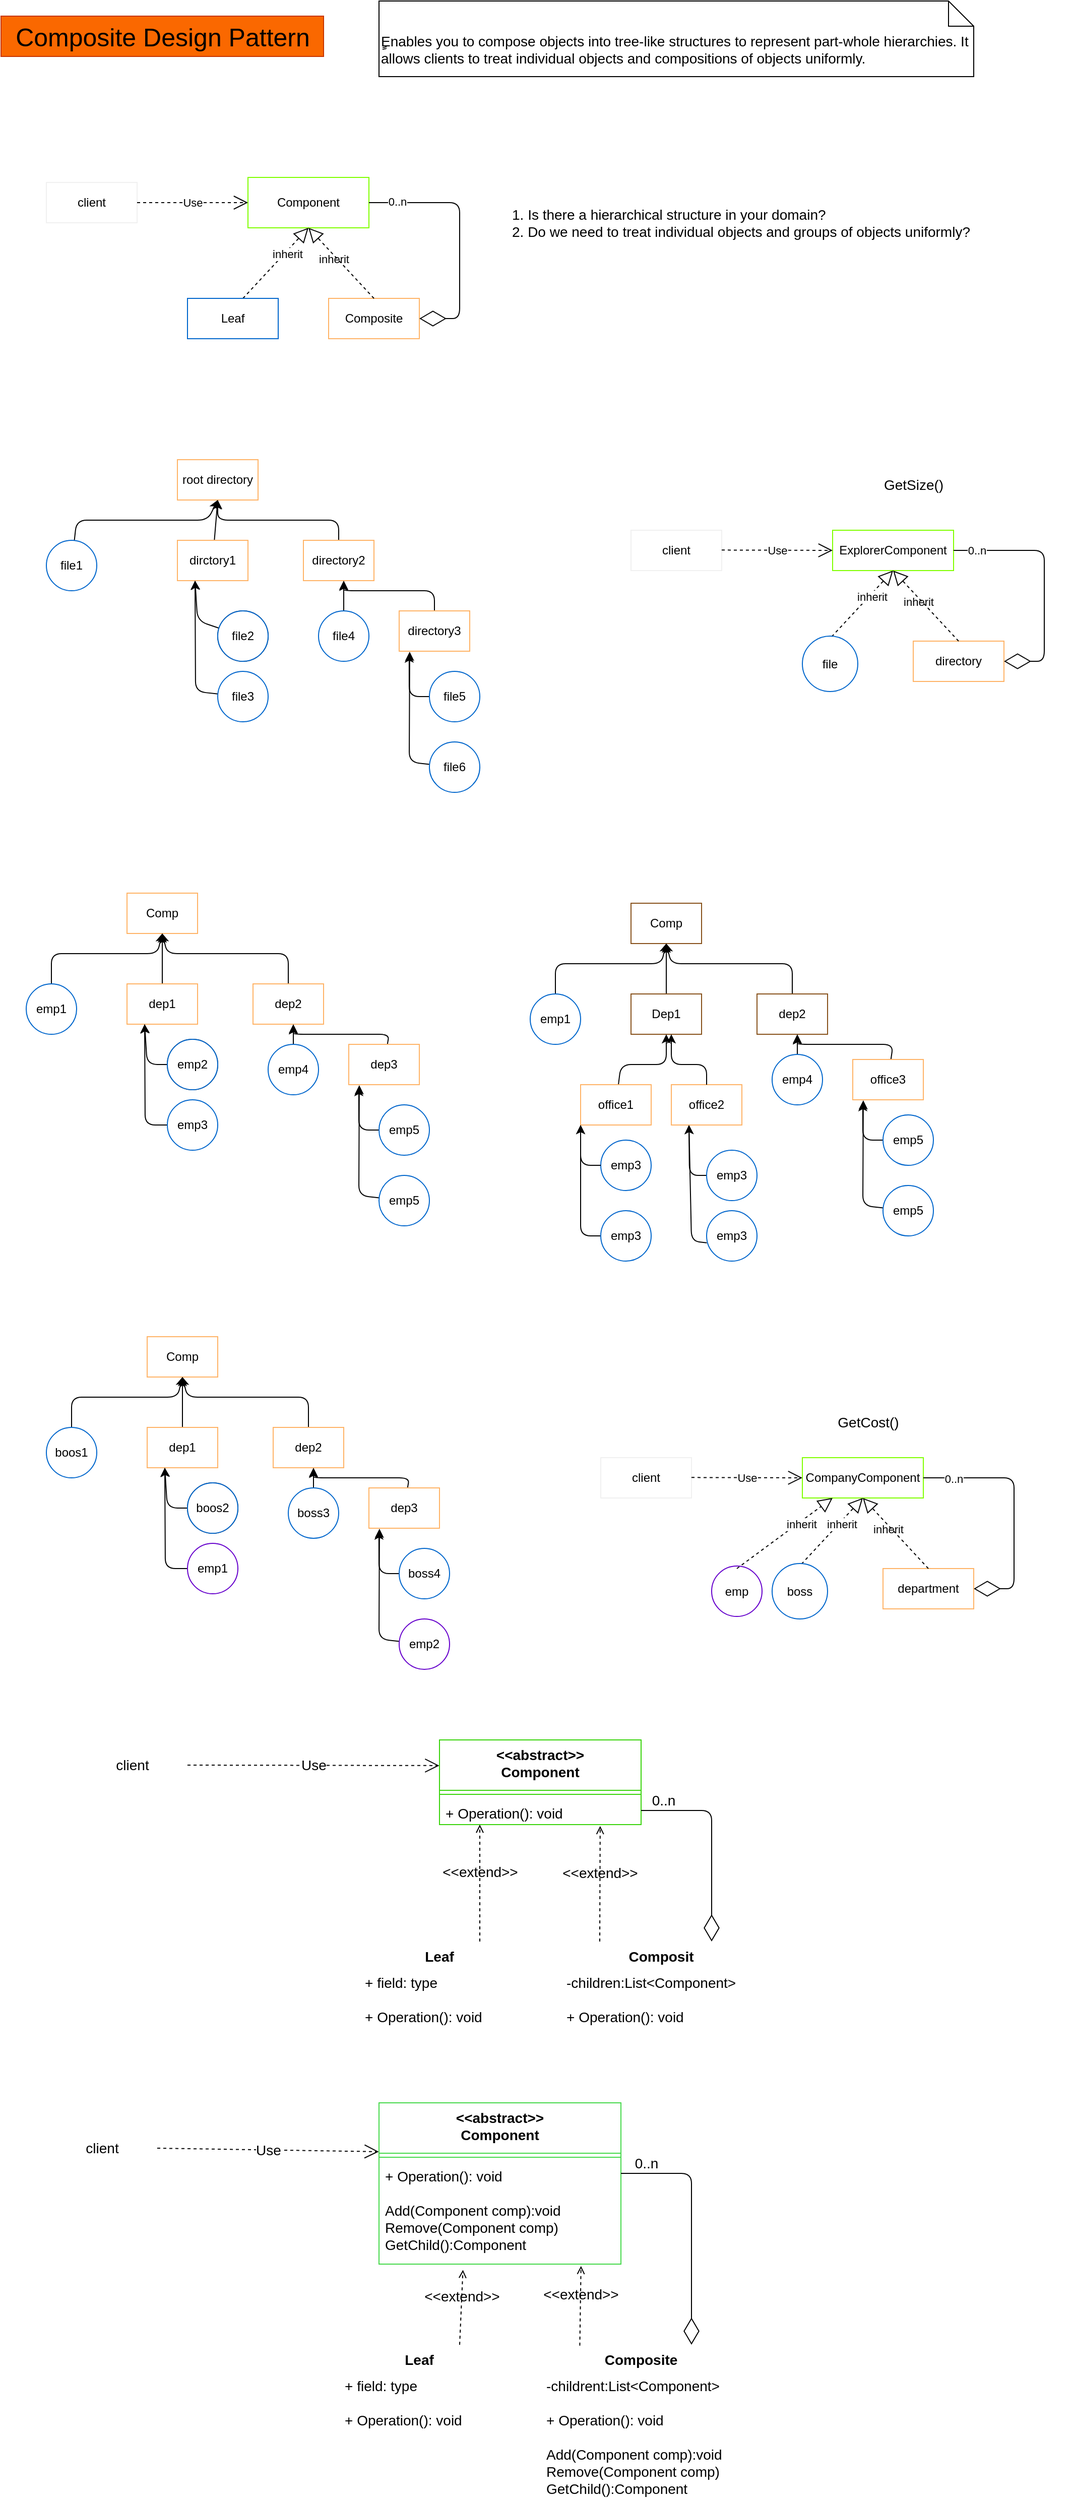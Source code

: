 <mxfile>
    <diagram id="bpbkTxAe3MsM5qXTKhsR" name="Page-1">
        <mxGraphModel dx="2257" dy="431" grid="1" gridSize="10" guides="1" tooltips="1" connect="1" arrows="1" fold="1" page="1" pageScale="1" pageWidth="1100" pageHeight="850" math="0" shadow="0">
            <root>
                <mxCell id="0"/>
                <mxCell id="1" parent="0"/>
                <mxCell id="154" value="Composite Design Pattern" style="text;html=1;align=center;verticalAlign=middle;resizable=1;points=[];autosize=1;strokeColor=#C73500;fillColor=#fa6800;fontColor=#000000;fontSize=25;movable=1;rotatable=1;deletable=1;editable=1;connectable=1;" parent="1" vertex="1">
                    <mxGeometry x="-1075" y="40" width="320" height="40" as="geometry"/>
                </mxCell>
                <mxCell id="201" value="&lt;span style=&quot;font-size: 14px;&quot;&gt;ٍٍEnables you to compose objects into tree-like structures to represent part-whole hierarchies. It allows clients to treat individual objects and compositions of objects uniformly.&lt;/span&gt;" style="shape=note2;boundedLbl=1;whiteSpace=wrap;html=1;size=25;verticalAlign=top;align=left;movable=1;resizable=1;rotatable=1;deletable=1;editable=1;connectable=1;" parent="1" vertex="1">
                    <mxGeometry x="-700" y="25" width="590" height="75" as="geometry"/>
                </mxCell>
                <mxCell id="431" value="Component" style="whiteSpace=wrap;html=1;strokeColor=#80FF00;fillColor=none;" parent="1" vertex="1">
                    <mxGeometry x="-830" y="200" width="120" height="50" as="geometry"/>
                </mxCell>
                <mxCell id="435" value="Composite" style="whiteSpace=wrap;html=1;strokeColor=#FFB366;fillColor=none;" parent="1" vertex="1">
                    <mxGeometry x="-750" y="320" width="90" height="40" as="geometry"/>
                </mxCell>
                <mxCell id="436" value="client" style="whiteSpace=wrap;html=1;strokeColor=#F0F0F0;fillColor=none;" parent="1" vertex="1">
                    <mxGeometry x="-1030" y="205" width="90" height="40" as="geometry"/>
                </mxCell>
                <mxCell id="437" value="" style="endArrow=block;dashed=1;endFill=0;endSize=12;html=1;entryX=0.5;entryY=1;entryDx=0;entryDy=0;exitX=0.5;exitY=0;exitDx=0;exitDy=0;" parent="1" target="431" edge="1">
                    <mxGeometry width="160" relative="1" as="geometry">
                        <mxPoint x="-835" y="320" as="sourcePoint"/>
                        <mxPoint x="-650" y="390" as="targetPoint"/>
                    </mxGeometry>
                </mxCell>
                <mxCell id="565" value="inherit" style="edgeLabel;html=1;align=center;verticalAlign=middle;resizable=0;points=[];" parent="437" vertex="1" connectable="0">
                    <mxGeometry x="0.319" y="-1" relative="1" as="geometry">
                        <mxPoint y="1" as="offset"/>
                    </mxGeometry>
                </mxCell>
                <mxCell id="567" value="inherit" style="edgeLabel;html=1;align=center;verticalAlign=middle;resizable=0;points=[];" parent="437" vertex="1" connectable="0">
                    <mxGeometry x="0.319" y="-1" relative="1" as="geometry">
                        <mxPoint x="46" y="6" as="offset"/>
                    </mxGeometry>
                </mxCell>
                <mxCell id="438" value="" style="endArrow=block;dashed=1;endFill=0;endSize=12;html=1;entryX=0.5;entryY=1;entryDx=0;entryDy=0;exitX=0.5;exitY=0;exitDx=0;exitDy=0;" parent="1" source="435" target="431" edge="1">
                    <mxGeometry width="160" relative="1" as="geometry">
                        <mxPoint x="-900" y="400" as="sourcePoint"/>
                        <mxPoint x="-740" y="400" as="targetPoint"/>
                    </mxGeometry>
                </mxCell>
                <mxCell id="439" value="" style="endArrow=diamondThin;endFill=0;endSize=24;html=1;entryX=1;entryY=0.5;entryDx=0;entryDy=0;exitX=1;exitY=0.5;exitDx=0;exitDy=0;" parent="1" source="431" target="435" edge="1">
                    <mxGeometry width="160" relative="1" as="geometry">
                        <mxPoint x="-860" y="300" as="sourcePoint"/>
                        <mxPoint x="-700" y="300" as="targetPoint"/>
                        <Array as="points">
                            <mxPoint x="-620" y="225"/>
                            <mxPoint x="-620" y="340"/>
                        </Array>
                    </mxGeometry>
                </mxCell>
                <mxCell id="599" value="0..n" style="edgeLabel;html=1;align=center;verticalAlign=middle;resizable=0;points=[];" parent="439" vertex="1" connectable="0">
                    <mxGeometry x="-0.769" y="1" relative="1" as="geometry">
                        <mxPoint x="-1" as="offset"/>
                    </mxGeometry>
                </mxCell>
                <mxCell id="440" value="Use" style="endArrow=open;endSize=12;dashed=1;html=1;entryX=0;entryY=0.5;entryDx=0;entryDy=0;exitX=1;exitY=0.5;exitDx=0;exitDy=0;exitPerimeter=0;" parent="1" target="431" edge="1" source="436">
                    <mxGeometry width="160" relative="1" as="geometry">
                        <mxPoint x="-940" y="229.66" as="sourcePoint"/>
                        <mxPoint x="-780" y="229.66" as="targetPoint"/>
                    </mxGeometry>
                </mxCell>
                <mxCell id="596" value="" style="group" parent="1" vertex="1" connectable="0">
                    <mxGeometry x="-1050" y="910" width="900" height="350" as="geometry"/>
                </mxCell>
                <mxCell id="445" value="Comp" style="whiteSpace=wrap;html=1;strokeColor=#FFB366;" parent="596" vertex="1">
                    <mxGeometry x="100" width="70" height="40" as="geometry"/>
                </mxCell>
                <mxCell id="446" style="edgeStyle=none;html=1;entryX=0.5;entryY=1;entryDx=0;entryDy=0;" parent="596" source="447" target="445" edge="1">
                    <mxGeometry relative="1" as="geometry">
                        <Array as="points">
                            <mxPoint x="25" y="60"/>
                            <mxPoint x="130" y="60"/>
                        </Array>
                    </mxGeometry>
                </mxCell>
                <mxCell id="447" value="emp1" style="ellipse;whiteSpace=wrap;html=1;strokeColor=#0066CC;" parent="596" vertex="1">
                    <mxGeometry y="90" width="50" height="50" as="geometry"/>
                </mxCell>
                <mxCell id="448" style="edgeStyle=none;html=1;entryX=0.5;entryY=1;entryDx=0;entryDy=0;" parent="596" source="449" target="445" edge="1">
                    <mxGeometry relative="1" as="geometry"/>
                </mxCell>
                <mxCell id="449" value="dep1" style="whiteSpace=wrap;html=1;strokeColor=#FFB366;" parent="596" vertex="1">
                    <mxGeometry x="100" y="90" width="70" height="40" as="geometry"/>
                </mxCell>
                <mxCell id="450" style="edgeStyle=none;html=1;entryX=0.5;entryY=1;entryDx=0;entryDy=0;" parent="596" source="451" target="445" edge="1">
                    <mxGeometry relative="1" as="geometry">
                        <mxPoint x="150" y="40" as="targetPoint"/>
                        <Array as="points">
                            <mxPoint x="260" y="60"/>
                            <mxPoint x="140" y="60"/>
                        </Array>
                    </mxGeometry>
                </mxCell>
                <mxCell id="451" value="dep2" style="whiteSpace=wrap;html=1;strokeColor=#FFB366;" parent="596" vertex="1">
                    <mxGeometry x="225" y="90" width="70" height="40" as="geometry"/>
                </mxCell>
                <mxCell id="452" value="directory1" style="whiteSpace=wrap;html=1;" parent="596" vertex="1">
                    <mxGeometry x="320" y="150" width="70" height="40" as="geometry"/>
                </mxCell>
                <mxCell id="453" style="edgeStyle=none;html=1;entryX=0.567;entryY=1.026;entryDx=0;entryDy=0;entryPerimeter=0;" parent="596" source="454" target="451" edge="1">
                    <mxGeometry relative="1" as="geometry">
                        <Array as="points">
                            <mxPoint x="360" y="140"/>
                            <mxPoint x="265" y="140"/>
                        </Array>
                    </mxGeometry>
                </mxCell>
                <mxCell id="454" value="dep3" style="whiteSpace=wrap;html=1;strokeColor=#FFB366;" parent="596" vertex="1">
                    <mxGeometry x="320" y="150" width="70" height="40" as="geometry"/>
                </mxCell>
                <mxCell id="455" style="edgeStyle=none;html=1;" parent="596" source="456" edge="1">
                    <mxGeometry relative="1" as="geometry">
                        <mxPoint x="265" y="130" as="targetPoint"/>
                    </mxGeometry>
                </mxCell>
                <mxCell id="456" value="emp4" style="ellipse;whiteSpace=wrap;html=1;strokeColor=#0066CC;" parent="596" vertex="1">
                    <mxGeometry x="240" y="150" width="50" height="50" as="geometry"/>
                </mxCell>
                <mxCell id="457" style="edgeStyle=none;html=1;entryX=0.142;entryY=1.058;entryDx=0;entryDy=0;entryPerimeter=0;" parent="596" source="458" target="454" edge="1">
                    <mxGeometry relative="1" as="geometry">
                        <Array as="points">
                            <mxPoint x="330" y="235"/>
                        </Array>
                    </mxGeometry>
                </mxCell>
                <mxCell id="458" value="emp5" style="ellipse;whiteSpace=wrap;html=1;strokeColor=#0066CC;" parent="596" vertex="1">
                    <mxGeometry x="350" y="210" width="50" height="50" as="geometry"/>
                </mxCell>
                <mxCell id="459" style="edgeStyle=none;html=1;entryX=0.149;entryY=1.012;entryDx=0;entryDy=0;entryPerimeter=0;" parent="596" source="460" target="454" edge="1">
                    <mxGeometry relative="1" as="geometry">
                        <Array as="points">
                            <mxPoint x="330" y="300"/>
                        </Array>
                    </mxGeometry>
                </mxCell>
                <mxCell id="460" value="emp5" style="ellipse;whiteSpace=wrap;html=1;strokeColor=#0066CC;" parent="596" vertex="1">
                    <mxGeometry x="350" y="280" width="50" height="50" as="geometry"/>
                </mxCell>
                <mxCell id="461" value="file1" style="ellipse;whiteSpace=wrap;html=1;" parent="596" vertex="1">
                    <mxGeometry x="140" y="145" width="50" height="50" as="geometry"/>
                </mxCell>
                <mxCell id="462" style="edgeStyle=none;html=1;entryX=0.25;entryY=1;entryDx=0;entryDy=0;" parent="596" source="463" target="449" edge="1">
                    <mxGeometry relative="1" as="geometry">
                        <Array as="points">
                            <mxPoint x="120" y="170"/>
                        </Array>
                    </mxGeometry>
                </mxCell>
                <mxCell id="463" value="emp2" style="ellipse;whiteSpace=wrap;html=1;strokeColor=#0066CC;" parent="596" vertex="1">
                    <mxGeometry x="140" y="145" width="50" height="50" as="geometry"/>
                </mxCell>
                <mxCell id="464" style="edgeStyle=none;html=1;entryX=0.25;entryY=1;entryDx=0;entryDy=0;" parent="596" source="465" target="449" edge="1">
                    <mxGeometry relative="1" as="geometry">
                        <Array as="points">
                            <mxPoint x="118" y="230"/>
                        </Array>
                    </mxGeometry>
                </mxCell>
                <mxCell id="465" value="emp3" style="ellipse;whiteSpace=wrap;html=1;strokeColor=#0066CC;" parent="596" vertex="1">
                    <mxGeometry x="140" y="205" width="50" height="50" as="geometry"/>
                </mxCell>
                <mxCell id="470" value="Comp" style="whiteSpace=wrap;html=1;strokeColor=#87511B;" parent="596" vertex="1">
                    <mxGeometry x="600" y="10" width="70" height="40" as="geometry"/>
                </mxCell>
                <mxCell id="471" style="edgeStyle=none;html=1;entryX=0.5;entryY=1;entryDx=0;entryDy=0;" parent="596" source="472" target="470" edge="1">
                    <mxGeometry relative="1" as="geometry">
                        <Array as="points">
                            <mxPoint x="525" y="70"/>
                            <mxPoint x="630" y="70"/>
                        </Array>
                    </mxGeometry>
                </mxCell>
                <mxCell id="472" value="emp1" style="ellipse;whiteSpace=wrap;html=1;strokeColor=#0066CC;" parent="596" vertex="1">
                    <mxGeometry x="500" y="100" width="50" height="50" as="geometry"/>
                </mxCell>
                <mxCell id="473" style="edgeStyle=none;html=1;entryX=0.5;entryY=1;entryDx=0;entryDy=0;" parent="596" source="474" target="470" edge="1">
                    <mxGeometry relative="1" as="geometry"/>
                </mxCell>
                <mxCell id="474" value="Dep1" style="whiteSpace=wrap;html=1;strokeColor=#87511B;" parent="596" vertex="1">
                    <mxGeometry x="600" y="100" width="70" height="40" as="geometry"/>
                </mxCell>
                <mxCell id="475" style="edgeStyle=none;html=1;entryX=0.5;entryY=1;entryDx=0;entryDy=0;" parent="596" source="476" target="470" edge="1">
                    <mxGeometry relative="1" as="geometry">
                        <mxPoint x="650" y="50" as="targetPoint"/>
                        <Array as="points">
                            <mxPoint x="760" y="70"/>
                            <mxPoint x="640" y="70"/>
                        </Array>
                    </mxGeometry>
                </mxCell>
                <mxCell id="476" value="dep2" style="whiteSpace=wrap;html=1;strokeColor=#87511B;" parent="596" vertex="1">
                    <mxGeometry x="725" y="100" width="70" height="40" as="geometry"/>
                </mxCell>
                <mxCell id="478" style="edgeStyle=none;html=1;entryX=0.567;entryY=1.026;entryDx=0;entryDy=0;entryPerimeter=0;" parent="596" source="479" target="476" edge="1">
                    <mxGeometry relative="1" as="geometry">
                        <Array as="points">
                            <mxPoint x="860" y="150"/>
                            <mxPoint x="765" y="150"/>
                        </Array>
                    </mxGeometry>
                </mxCell>
                <mxCell id="479" value="office3" style="whiteSpace=wrap;html=1;strokeColor=#FFB366;" parent="596" vertex="1">
                    <mxGeometry x="820" y="165" width="70" height="40" as="geometry"/>
                </mxCell>
                <mxCell id="480" style="edgeStyle=none;html=1;" parent="596" source="481" edge="1">
                    <mxGeometry relative="1" as="geometry">
                        <mxPoint x="765" y="140" as="targetPoint"/>
                    </mxGeometry>
                </mxCell>
                <mxCell id="481" value="emp4" style="ellipse;whiteSpace=wrap;html=1;strokeColor=#0066CC;" parent="596" vertex="1">
                    <mxGeometry x="740" y="160" width="50" height="50" as="geometry"/>
                </mxCell>
                <mxCell id="482" style="edgeStyle=none;html=1;entryX=0.142;entryY=1.058;entryDx=0;entryDy=0;entryPerimeter=0;" parent="596" source="483" target="479" edge="1">
                    <mxGeometry relative="1" as="geometry">
                        <Array as="points">
                            <mxPoint x="830" y="245"/>
                        </Array>
                    </mxGeometry>
                </mxCell>
                <mxCell id="483" value="emp5" style="ellipse;whiteSpace=wrap;html=1;strokeColor=#0066CC;" parent="596" vertex="1">
                    <mxGeometry x="850" y="220" width="50" height="50" as="geometry"/>
                </mxCell>
                <mxCell id="484" style="edgeStyle=none;html=1;entryX=0.149;entryY=1.012;entryDx=0;entryDy=0;entryPerimeter=0;" parent="596" source="485" target="479" edge="1">
                    <mxGeometry relative="1" as="geometry">
                        <Array as="points">
                            <mxPoint x="830" y="310"/>
                        </Array>
                    </mxGeometry>
                </mxCell>
                <mxCell id="485" value="emp5" style="ellipse;whiteSpace=wrap;html=1;strokeColor=#0066CC;" parent="596" vertex="1">
                    <mxGeometry x="850" y="290" width="50" height="50" as="geometry"/>
                </mxCell>
                <mxCell id="518" style="edgeStyle=none;html=1;entryX=0.25;entryY=1;entryDx=0;entryDy=0;" parent="596" target="513" edge="1">
                    <mxGeometry relative="1" as="geometry">
                        <mxPoint x="675.0" y="280" as="sourcePoint"/>
                        <Array as="points">
                            <mxPoint x="658" y="280"/>
                        </Array>
                    </mxGeometry>
                </mxCell>
                <mxCell id="490" value="emp3" style="ellipse;whiteSpace=wrap;html=1;strokeColor=#0066CC;" parent="596" vertex="1">
                    <mxGeometry x="570" y="245" width="50" height="50" as="geometry"/>
                </mxCell>
                <mxCell id="513" value="office2" style="whiteSpace=wrap;html=1;strokeColor=#FFB366;" parent="596" vertex="1">
                    <mxGeometry x="640" y="190" width="70" height="40" as="geometry"/>
                </mxCell>
                <mxCell id="611" style="edgeStyle=none;html=1;entryX=0.5;entryY=1;entryDx=0;entryDy=0;fontSize=14;" parent="596" source="514" target="474" edge="1">
                    <mxGeometry relative="1" as="geometry">
                        <Array as="points">
                            <mxPoint x="590" y="170"/>
                            <mxPoint x="635" y="170"/>
                        </Array>
                    </mxGeometry>
                </mxCell>
                <mxCell id="514" value="office1" style="whiteSpace=wrap;html=1;strokeColor=#FFB366;" parent="596" vertex="1">
                    <mxGeometry x="550" y="190" width="70" height="40" as="geometry"/>
                </mxCell>
                <mxCell id="516" style="edgeStyle=none;html=1;entryX=0;entryY=1;entryDx=0;entryDy=0;" parent="596" source="490" target="514" edge="1">
                    <mxGeometry relative="1" as="geometry">
                        <Array as="points">
                            <mxPoint x="550" y="270"/>
                        </Array>
                    </mxGeometry>
                </mxCell>
                <mxCell id="517" style="edgeStyle=none;html=1;entryX=0;entryY=1;entryDx=0;entryDy=0;" parent="596" source="515" target="514" edge="1">
                    <mxGeometry relative="1" as="geometry">
                        <Array as="points">
                            <mxPoint x="550" y="340"/>
                        </Array>
                    </mxGeometry>
                </mxCell>
                <mxCell id="515" value="emp3" style="ellipse;whiteSpace=wrap;html=1;strokeColor=#0066CC;" parent="596" vertex="1">
                    <mxGeometry x="570" y="315" width="50" height="50" as="geometry"/>
                </mxCell>
                <mxCell id="519" value="emp3" style="ellipse;whiteSpace=wrap;html=1;strokeColor=#0066CC;" parent="596" vertex="1">
                    <mxGeometry x="675" y="255" width="50" height="50" as="geometry"/>
                </mxCell>
                <mxCell id="521" style="edgeStyle=none;html=1;entryX=0.25;entryY=1;entryDx=0;entryDy=0;" parent="596" target="513" edge="1">
                    <mxGeometry relative="1" as="geometry">
                        <mxPoint x="660" y="235" as="targetPoint"/>
                        <mxPoint x="675.193" y="346.899" as="sourcePoint"/>
                        <Array as="points">
                            <mxPoint x="660" y="345"/>
                        </Array>
                    </mxGeometry>
                </mxCell>
                <mxCell id="520" value="emp3" style="ellipse;whiteSpace=wrap;html=1;strokeColor=#0066CC;" parent="596" vertex="1">
                    <mxGeometry x="675" y="315" width="50" height="50" as="geometry"/>
                </mxCell>
                <mxCell id="597" value="" style="group" parent="1" vertex="1" connectable="0">
                    <mxGeometry x="-1030" y="1350" width="960" height="330" as="geometry"/>
                </mxCell>
                <mxCell id="543" value="Comp" style="whiteSpace=wrap;html=1;strokeColor=#FFB366;" parent="597" vertex="1">
                    <mxGeometry x="100" width="70" height="40" as="geometry"/>
                </mxCell>
                <mxCell id="544" style="edgeStyle=none;html=1;entryX=0.5;entryY=1;entryDx=0;entryDy=0;" parent="597" source="545" target="543" edge="1">
                    <mxGeometry relative="1" as="geometry">
                        <Array as="points">
                            <mxPoint x="25" y="60"/>
                            <mxPoint x="130" y="60"/>
                        </Array>
                    </mxGeometry>
                </mxCell>
                <mxCell id="545" value="boos1" style="ellipse;whiteSpace=wrap;html=1;strokeColor=#0066CC;" parent="597" vertex="1">
                    <mxGeometry y="90" width="50" height="50" as="geometry"/>
                </mxCell>
                <mxCell id="546" style="edgeStyle=none;html=1;entryX=0.5;entryY=1;entryDx=0;entryDy=0;" parent="597" source="547" target="543" edge="1">
                    <mxGeometry relative="1" as="geometry"/>
                </mxCell>
                <mxCell id="547" value="dep1" style="whiteSpace=wrap;html=1;strokeColor=#FFB366;" parent="597" vertex="1">
                    <mxGeometry x="100" y="90" width="70" height="40" as="geometry"/>
                </mxCell>
                <mxCell id="548" style="edgeStyle=none;html=1;entryX=0.5;entryY=1;entryDx=0;entryDy=0;" parent="597" source="549" target="543" edge="1">
                    <mxGeometry relative="1" as="geometry">
                        <mxPoint x="150" y="40" as="targetPoint"/>
                        <Array as="points">
                            <mxPoint x="260" y="60"/>
                            <mxPoint x="140" y="60"/>
                        </Array>
                    </mxGeometry>
                </mxCell>
                <mxCell id="549" value="dep2" style="whiteSpace=wrap;html=1;strokeColor=#FFB366;" parent="597" vertex="1">
                    <mxGeometry x="225" y="90" width="70" height="40" as="geometry"/>
                </mxCell>
                <mxCell id="550" value="directory1" style="whiteSpace=wrap;html=1;" parent="597" vertex="1">
                    <mxGeometry x="320" y="150" width="70" height="40" as="geometry"/>
                </mxCell>
                <mxCell id="551" style="edgeStyle=none;html=1;entryX=0.567;entryY=1.026;entryDx=0;entryDy=0;entryPerimeter=0;" parent="597" source="552" target="549" edge="1">
                    <mxGeometry relative="1" as="geometry">
                        <Array as="points">
                            <mxPoint x="360" y="140"/>
                            <mxPoint x="265" y="140"/>
                        </Array>
                    </mxGeometry>
                </mxCell>
                <mxCell id="552" value="dep3" style="whiteSpace=wrap;html=1;strokeColor=#FFB366;" parent="597" vertex="1">
                    <mxGeometry x="320" y="150" width="70" height="40" as="geometry"/>
                </mxCell>
                <mxCell id="553" style="edgeStyle=none;html=1;" parent="597" source="554" edge="1">
                    <mxGeometry relative="1" as="geometry">
                        <mxPoint x="265" y="130" as="targetPoint"/>
                    </mxGeometry>
                </mxCell>
                <mxCell id="554" value="boss3" style="ellipse;whiteSpace=wrap;html=1;strokeColor=#0066CC;" parent="597" vertex="1">
                    <mxGeometry x="240" y="150" width="50" height="50" as="geometry"/>
                </mxCell>
                <mxCell id="555" style="edgeStyle=none;html=1;entryX=0.142;entryY=1.058;entryDx=0;entryDy=0;entryPerimeter=0;" parent="597" source="556" target="552" edge="1">
                    <mxGeometry relative="1" as="geometry">
                        <Array as="points">
                            <mxPoint x="330" y="235"/>
                        </Array>
                    </mxGeometry>
                </mxCell>
                <mxCell id="556" value="boss4" style="ellipse;whiteSpace=wrap;html=1;strokeColor=#0066CC;" parent="597" vertex="1">
                    <mxGeometry x="350" y="210" width="50" height="50" as="geometry"/>
                </mxCell>
                <mxCell id="557" style="edgeStyle=none;html=1;entryX=0.149;entryY=1.012;entryDx=0;entryDy=0;entryPerimeter=0;" parent="597" source="558" target="552" edge="1">
                    <mxGeometry relative="1" as="geometry">
                        <Array as="points">
                            <mxPoint x="330" y="300"/>
                        </Array>
                    </mxGeometry>
                </mxCell>
                <mxCell id="558" value="emp2" style="ellipse;whiteSpace=wrap;html=1;strokeColor=#6600CC;fillColor=none;" parent="597" vertex="1">
                    <mxGeometry x="350" y="280" width="50" height="50" as="geometry"/>
                </mxCell>
                <mxCell id="559" value="file1" style="ellipse;whiteSpace=wrap;html=1;" parent="597" vertex="1">
                    <mxGeometry x="140" y="145" width="50" height="50" as="geometry"/>
                </mxCell>
                <mxCell id="560" style="edgeStyle=none;html=1;entryX=0.25;entryY=1;entryDx=0;entryDy=0;" parent="597" source="561" target="547" edge="1">
                    <mxGeometry relative="1" as="geometry">
                        <Array as="points">
                            <mxPoint x="120" y="170"/>
                        </Array>
                    </mxGeometry>
                </mxCell>
                <mxCell id="561" value="boos2" style="ellipse;whiteSpace=wrap;html=1;strokeColor=#0066CC;" parent="597" vertex="1">
                    <mxGeometry x="140" y="145" width="50" height="50" as="geometry"/>
                </mxCell>
                <mxCell id="562" style="edgeStyle=none;html=1;entryX=0.25;entryY=1;entryDx=0;entryDy=0;" parent="597" source="563" target="547" edge="1">
                    <mxGeometry relative="1" as="geometry">
                        <Array as="points">
                            <mxPoint x="118" y="230"/>
                        </Array>
                    </mxGeometry>
                </mxCell>
                <mxCell id="563" value="emp1" style="ellipse;whiteSpace=wrap;html=1;strokeColor=#6600CC;fillColor=none;" parent="597" vertex="1">
                    <mxGeometry x="140" y="205" width="50" height="50" as="geometry"/>
                </mxCell>
                <mxCell id="570" value="CompanyComponent" style="whiteSpace=wrap;html=1;strokeColor=#80FF00;fillColor=none;" parent="597" vertex="1">
                    <mxGeometry x="750" y="120" width="120" height="40" as="geometry"/>
                </mxCell>
                <mxCell id="571" value="department" style="whiteSpace=wrap;html=1;strokeColor=#FFB366;fillColor=none;" parent="597" vertex="1">
                    <mxGeometry x="830" y="230" width="90" height="40" as="geometry"/>
                </mxCell>
                <mxCell id="572" value="client" style="whiteSpace=wrap;html=1;strokeColor=#F0F0F0;fillColor=none;" parent="597" vertex="1">
                    <mxGeometry x="550" y="120" width="90" height="40" as="geometry"/>
                </mxCell>
                <mxCell id="573" value="" style="endArrow=block;dashed=1;endFill=0;endSize=12;html=1;entryX=0.5;entryY=1;entryDx=0;entryDy=0;exitX=0.5;exitY=0;exitDx=0;exitDy=0;" parent="597" target="570" edge="1">
                    <mxGeometry width="160" relative="1" as="geometry">
                        <mxPoint x="745" y="230" as="sourcePoint"/>
                        <mxPoint x="930" y="300" as="targetPoint"/>
                    </mxGeometry>
                </mxCell>
                <mxCell id="574" value="inherit" style="edgeLabel;html=1;align=center;verticalAlign=middle;resizable=0;points=[];" parent="573" vertex="1" connectable="0">
                    <mxGeometry x="0.319" y="-1" relative="1" as="geometry">
                        <mxPoint y="1" as="offset"/>
                    </mxGeometry>
                </mxCell>
                <mxCell id="575" value="inherit" style="edgeLabel;html=1;align=center;verticalAlign=middle;resizable=0;points=[];" parent="573" vertex="1" connectable="0">
                    <mxGeometry x="0.319" y="-1" relative="1" as="geometry">
                        <mxPoint x="46" y="6" as="offset"/>
                    </mxGeometry>
                </mxCell>
                <mxCell id="576" value="" style="endArrow=block;dashed=1;endFill=0;endSize=12;html=1;entryX=0.5;entryY=1;entryDx=0;entryDy=0;exitX=0.5;exitY=0;exitDx=0;exitDy=0;" parent="597" source="571" target="570" edge="1">
                    <mxGeometry width="160" relative="1" as="geometry">
                        <mxPoint x="680" y="310" as="sourcePoint"/>
                        <mxPoint x="840" y="310" as="targetPoint"/>
                    </mxGeometry>
                </mxCell>
                <mxCell id="577" value="" style="endArrow=diamondThin;endFill=0;endSize=24;html=1;entryX=1;entryY=0.5;entryDx=0;entryDy=0;exitX=1;exitY=0.5;exitDx=0;exitDy=0;" parent="597" source="570" target="571" edge="1">
                    <mxGeometry width="160" relative="1" as="geometry">
                        <mxPoint x="720" y="210" as="sourcePoint"/>
                        <mxPoint x="880" y="210" as="targetPoint"/>
                        <Array as="points">
                            <mxPoint x="960" y="140"/>
                            <mxPoint x="960" y="250"/>
                        </Array>
                    </mxGeometry>
                </mxCell>
                <mxCell id="604" value="0..n" style="edgeLabel;html=1;align=center;verticalAlign=middle;resizable=0;points=[];" parent="577" vertex="1" connectable="0">
                    <mxGeometry x="-0.755" y="-1" relative="1" as="geometry">
                        <mxPoint as="offset"/>
                    </mxGeometry>
                </mxCell>
                <mxCell id="578" value="Use" style="endArrow=open;endSize=12;dashed=1;html=1;entryX=0;entryY=0.5;entryDx=0;entryDy=0;" parent="597" target="570" edge="1">
                    <mxGeometry width="160" relative="1" as="geometry">
                        <mxPoint x="640" y="139.66" as="sourcePoint"/>
                        <mxPoint x="800" y="139.66" as="targetPoint"/>
                    </mxGeometry>
                </mxCell>
                <mxCell id="579" value="boss" style="ellipse;whiteSpace=wrap;html=1;strokeColor=#0066CC;container=0;" parent="597" vertex="1">
                    <mxGeometry x="720" y="225" width="55" height="55" as="geometry"/>
                </mxCell>
                <mxCell id="580" value="emp" style="ellipse;whiteSpace=wrap;html=1;strokeColor=#6600CC;fillColor=none;" parent="597" vertex="1">
                    <mxGeometry x="660" y="227.5" width="50" height="50" as="geometry"/>
                </mxCell>
                <mxCell id="593" value="" style="endArrow=block;dashed=1;endFill=0;endSize=12;html=1;entryX=0.25;entryY=1;entryDx=0;entryDy=0;exitX=0.5;exitY=0;exitDx=0;exitDy=0;" parent="597" target="570" edge="1">
                    <mxGeometry width="160" relative="1" as="geometry">
                        <mxPoint x="685" y="230" as="sourcePoint"/>
                        <mxPoint x="750" y="160" as="targetPoint"/>
                    </mxGeometry>
                </mxCell>
                <mxCell id="594" value="inherit" style="edgeLabel;html=1;align=center;verticalAlign=middle;resizable=0;points=[];" parent="593" vertex="1" connectable="0">
                    <mxGeometry x="0.319" y="-1" relative="1" as="geometry">
                        <mxPoint y="1" as="offset"/>
                    </mxGeometry>
                </mxCell>
                <mxCell id="615" value="GetCost()" style="text;html=1;align=center;verticalAlign=middle;resizable=0;points=[];autosize=1;strokeColor=none;fillColor=none;fontSize=14;" parent="597" vertex="1">
                    <mxGeometry x="775" y="70" width="80" height="30" as="geometry"/>
                </mxCell>
                <mxCell id="598" value="" style="group" parent="1" vertex="1" connectable="0">
                    <mxGeometry x="-1030" y="480" width="990" height="330" as="geometry"/>
                </mxCell>
                <mxCell id="410" value="root directory" style="whiteSpace=wrap;html=1;container=0;strokeColor=#FFB366;" parent="598" vertex="1">
                    <mxGeometry x="130" width="80" height="40" as="geometry"/>
                </mxCell>
                <mxCell id="422" style="edgeStyle=none;html=1;entryX=0.5;entryY=1;entryDx=0;entryDy=0;" parent="598" source="411" target="410" edge="1">
                    <mxGeometry relative="1" as="geometry">
                        <Array as="points">
                            <mxPoint x="30" y="60"/>
                            <mxPoint x="160" y="60"/>
                        </Array>
                    </mxGeometry>
                </mxCell>
                <mxCell id="411" value="file1" style="ellipse;whiteSpace=wrap;html=1;strokeColor=#0066CC;container=0;" parent="598" vertex="1">
                    <mxGeometry y="80" width="50" height="50" as="geometry"/>
                </mxCell>
                <mxCell id="423" style="edgeStyle=none;html=1;entryX=0.5;entryY=1;entryDx=0;entryDy=0;" parent="598" source="412" target="410" edge="1">
                    <mxGeometry relative="1" as="geometry"/>
                </mxCell>
                <mxCell id="412" value="dirctory1" style="whiteSpace=wrap;html=1;container=0;strokeColor=#FFB366;" parent="598" vertex="1">
                    <mxGeometry x="130" y="80" width="70" height="40" as="geometry"/>
                </mxCell>
                <mxCell id="424" style="edgeStyle=none;html=1;entryX=0.5;entryY=1;entryDx=0;entryDy=0;" parent="598" source="413" target="410" edge="1">
                    <mxGeometry relative="1" as="geometry">
                        <mxPoint x="180" y="40" as="targetPoint"/>
                        <Array as="points">
                            <mxPoint x="290" y="60"/>
                            <mxPoint x="170" y="60"/>
                        </Array>
                    </mxGeometry>
                </mxCell>
                <mxCell id="413" value="directory2" style="whiteSpace=wrap;html=1;container=0;strokeColor=#FFB366;" parent="598" vertex="1">
                    <mxGeometry x="255" y="80" width="70" height="40" as="geometry"/>
                </mxCell>
                <mxCell id="414" value="directory1" style="whiteSpace=wrap;html=1;container=0;" parent="598" vertex="1">
                    <mxGeometry x="350" y="150" width="70" height="40" as="geometry"/>
                </mxCell>
                <mxCell id="428" style="edgeStyle=none;html=1;entryX=0.567;entryY=1.026;entryDx=0;entryDy=0;entryPerimeter=0;" parent="598" source="415" target="413" edge="1">
                    <mxGeometry relative="1" as="geometry">
                        <Array as="points">
                            <mxPoint x="385" y="130"/>
                            <mxPoint x="295" y="130"/>
                        </Array>
                    </mxGeometry>
                </mxCell>
                <mxCell id="415" value="directory3" style="whiteSpace=wrap;html=1;container=0;strokeColor=#FFB366;" parent="598" vertex="1">
                    <mxGeometry x="350" y="150" width="70" height="40" as="geometry"/>
                </mxCell>
                <mxCell id="427" style="edgeStyle=none;html=1;" parent="598" source="416" edge="1">
                    <mxGeometry relative="1" as="geometry">
                        <mxPoint x="295" y="120" as="targetPoint"/>
                    </mxGeometry>
                </mxCell>
                <mxCell id="416" value="file4" style="ellipse;whiteSpace=wrap;html=1;strokeColor=#0066CC;container=0;" parent="598" vertex="1">
                    <mxGeometry x="270" y="150" width="50" height="50" as="geometry"/>
                </mxCell>
                <mxCell id="429" style="edgeStyle=none;html=1;entryX=0.142;entryY=1.058;entryDx=0;entryDy=0;entryPerimeter=0;" parent="598" source="417" target="415" edge="1">
                    <mxGeometry relative="1" as="geometry">
                        <Array as="points">
                            <mxPoint x="360" y="235"/>
                        </Array>
                    </mxGeometry>
                </mxCell>
                <mxCell id="417" value="file5" style="ellipse;whiteSpace=wrap;html=1;strokeColor=#0066CC;container=0;" parent="598" vertex="1">
                    <mxGeometry x="380" y="210" width="50" height="50" as="geometry"/>
                </mxCell>
                <mxCell id="430" style="edgeStyle=none;html=1;entryX=0.149;entryY=1.012;entryDx=0;entryDy=0;entryPerimeter=0;" parent="598" source="418" target="415" edge="1">
                    <mxGeometry relative="1" as="geometry">
                        <Array as="points">
                            <mxPoint x="360" y="300"/>
                        </Array>
                    </mxGeometry>
                </mxCell>
                <mxCell id="418" value="file6" style="ellipse;whiteSpace=wrap;html=1;strokeColor=#0066CC;container=0;" parent="598" vertex="1">
                    <mxGeometry x="380" y="280" width="50" height="50" as="geometry"/>
                </mxCell>
                <mxCell id="419" value="file1" style="ellipse;whiteSpace=wrap;html=1;container=0;" parent="598" vertex="1">
                    <mxGeometry x="170" y="150" width="50" height="50" as="geometry"/>
                </mxCell>
                <mxCell id="425" style="edgeStyle=none;html=1;entryX=0.25;entryY=1;entryDx=0;entryDy=0;" parent="598" source="420" target="412" edge="1">
                    <mxGeometry relative="1" as="geometry">
                        <Array as="points">
                            <mxPoint x="150" y="160"/>
                        </Array>
                    </mxGeometry>
                </mxCell>
                <mxCell id="420" value="file2" style="ellipse;whiteSpace=wrap;html=1;strokeColor=#0066CC;container=0;" parent="598" vertex="1">
                    <mxGeometry x="170" y="150" width="50" height="50" as="geometry"/>
                </mxCell>
                <mxCell id="426" style="edgeStyle=none;html=1;entryX=0.25;entryY=1;entryDx=0;entryDy=0;" parent="598" source="421" target="412" edge="1">
                    <mxGeometry relative="1" as="geometry">
                        <Array as="points">
                            <mxPoint x="148" y="230"/>
                        </Array>
                    </mxGeometry>
                </mxCell>
                <mxCell id="421" value="file3" style="ellipse;whiteSpace=wrap;html=1;strokeColor=#0066CC;container=0;" parent="598" vertex="1">
                    <mxGeometry x="170" y="210" width="50" height="50" as="geometry"/>
                </mxCell>
                <mxCell id="581" value="ExplorerComponent" style="whiteSpace=wrap;html=1;strokeColor=#80FF00;fillColor=none;" parent="598" vertex="1">
                    <mxGeometry x="780" y="70" width="120" height="40" as="geometry"/>
                </mxCell>
                <mxCell id="582" value="directory" style="whiteSpace=wrap;html=1;strokeColor=#FFB366;fillColor=none;" parent="598" vertex="1">
                    <mxGeometry x="860" y="180" width="90" height="40" as="geometry"/>
                </mxCell>
                <mxCell id="583" value="client" style="whiteSpace=wrap;html=1;strokeColor=#F0F0F0;fillColor=none;" parent="598" vertex="1">
                    <mxGeometry x="580" y="70" width="90" height="40" as="geometry"/>
                </mxCell>
                <mxCell id="584" value="" style="endArrow=block;dashed=1;endFill=0;endSize=12;html=1;entryX=0.5;entryY=1;entryDx=0;entryDy=0;exitX=0.5;exitY=0;exitDx=0;exitDy=0;" parent="598" target="581" edge="1">
                    <mxGeometry width="160" relative="1" as="geometry">
                        <mxPoint x="775" y="180.0" as="sourcePoint"/>
                        <mxPoint x="960" y="250" as="targetPoint"/>
                    </mxGeometry>
                </mxCell>
                <mxCell id="585" value="inherit" style="edgeLabel;html=1;align=center;verticalAlign=middle;resizable=0;points=[];" parent="584" vertex="1" connectable="0">
                    <mxGeometry x="0.319" y="-1" relative="1" as="geometry">
                        <mxPoint y="1" as="offset"/>
                    </mxGeometry>
                </mxCell>
                <mxCell id="586" value="inherit" style="edgeLabel;html=1;align=center;verticalAlign=middle;resizable=0;points=[];" parent="584" vertex="1" connectable="0">
                    <mxGeometry x="0.319" y="-1" relative="1" as="geometry">
                        <mxPoint x="46" y="6" as="offset"/>
                    </mxGeometry>
                </mxCell>
                <mxCell id="587" value="" style="endArrow=block;dashed=1;endFill=0;endSize=12;html=1;entryX=0.5;entryY=1;entryDx=0;entryDy=0;exitX=0.5;exitY=0;exitDx=0;exitDy=0;" parent="598" source="582" target="581" edge="1">
                    <mxGeometry width="160" relative="1" as="geometry">
                        <mxPoint x="710" y="260" as="sourcePoint"/>
                        <mxPoint x="870" y="260" as="targetPoint"/>
                    </mxGeometry>
                </mxCell>
                <mxCell id="588" value="" style="endArrow=diamondThin;endFill=0;endSize=24;html=1;entryX=1;entryY=0.5;entryDx=0;entryDy=0;exitX=1;exitY=0.5;exitDx=0;exitDy=0;" parent="598" source="581" target="582" edge="1">
                    <mxGeometry width="160" relative="1" as="geometry">
                        <mxPoint x="750" y="160" as="sourcePoint"/>
                        <mxPoint x="910" y="160" as="targetPoint"/>
                        <Array as="points">
                            <mxPoint x="990" y="90"/>
                            <mxPoint x="990" y="200"/>
                        </Array>
                    </mxGeometry>
                </mxCell>
                <mxCell id="603" value="0..n" style="edgeLabel;html=1;align=center;verticalAlign=middle;resizable=0;points=[];" parent="588" vertex="1" connectable="0">
                    <mxGeometry x="-0.799" relative="1" as="geometry">
                        <mxPoint x="-1" as="offset"/>
                    </mxGeometry>
                </mxCell>
                <mxCell id="589" value="Use" style="endArrow=open;endSize=12;dashed=1;html=1;entryX=0;entryY=0.5;entryDx=0;entryDy=0;" parent="598" target="581" edge="1">
                    <mxGeometry width="160" relative="1" as="geometry">
                        <mxPoint x="670" y="89.66" as="sourcePoint"/>
                        <mxPoint x="830" y="89.66" as="targetPoint"/>
                    </mxGeometry>
                </mxCell>
                <mxCell id="590" value="file" style="ellipse;whiteSpace=wrap;html=1;strokeColor=#0066CC;container=0;" parent="598" vertex="1">
                    <mxGeometry x="750" y="175" width="55" height="55" as="geometry"/>
                </mxCell>
                <mxCell id="613" value="GetSize()" style="text;html=1;align=center;verticalAlign=middle;resizable=0;points=[];autosize=1;strokeColor=none;fillColor=none;fontSize=14;" parent="598" vertex="1">
                    <mxGeometry x="820" y="10" width="80" height="30" as="geometry"/>
                </mxCell>
                <mxCell id="610" value="&lt;div&gt;&lt;font style=&quot;font-size: 14px;&quot;&gt;1. Is there a hierarchical structure in your domain?&lt;/font&gt;&lt;/div&gt;&lt;div&gt;&lt;font style=&quot;font-size: 14px;&quot;&gt;2. Do we need to treat individual objects and groups of objects uniformly?&lt;/font&gt;&lt;/div&gt;" style="text;html=1;align=left;verticalAlign=middle;resizable=0;points=[];autosize=1;strokeColor=none;fillColor=none;fontSize=12;" parent="1" vertex="1">
                    <mxGeometry x="-570" y="220" width="480" height="50" as="geometry"/>
                </mxCell>
                <mxCell id="612" style="edgeStyle=none;html=1;fontSize=14;" parent="1" source="513" edge="1">
                    <mxGeometry relative="1" as="geometry">
                        <mxPoint x="-410" y="1050" as="targetPoint"/>
                        <Array as="points">
                            <mxPoint x="-375" y="1080"/>
                            <mxPoint x="-410" y="1080"/>
                        </Array>
                    </mxGeometry>
                </mxCell>
                <mxCell id="661" value="" style="group" parent="1" vertex="1" connectable="0">
                    <mxGeometry x="-1000" y="1750" width="680" height="286" as="geometry"/>
                </mxCell>
                <mxCell id="625" value="&lt;&lt;abstract&gt;&gt;&#10;Component" style="swimlane;fontStyle=1;align=center;verticalAlign=top;childLayout=stackLayout;horizontal=1;startSize=50;horizontalStack=0;resizeParent=1;resizeParentMax=0;resizeLast=0;collapsible=1;marginBottom=0;strokeColor=#39D40B;fontSize=14;fillColor=none;" parent="661" vertex="1">
                    <mxGeometry x="360" width="200" height="84" as="geometry"/>
                </mxCell>
                <mxCell id="627" value="" style="line;strokeWidth=1;fillColor=none;align=left;verticalAlign=middle;spacingTop=-1;spacingLeft=3;spacingRight=3;rotatable=0;labelPosition=right;points=[];portConstraint=eastwest;strokeColor=inherit;fontSize=14;" parent="625" vertex="1">
                    <mxGeometry y="50" width="200" height="8" as="geometry"/>
                </mxCell>
                <mxCell id="628" value="+ Operation(): void" style="text;strokeColor=none;fillColor=none;align=left;verticalAlign=top;spacingLeft=4;spacingRight=4;overflow=hidden;rotatable=0;points=[[0,0.5],[1,0.5]];portConstraint=eastwest;fontSize=14;" parent="625" vertex="1">
                    <mxGeometry y="58" width="200" height="26" as="geometry"/>
                </mxCell>
                <mxCell id="629" value="Leaf" style="swimlane;fontStyle=1;align=center;verticalAlign=top;childLayout=stackLayout;horizontal=1;startSize=26;horizontalStack=0;resizeParent=1;resizeParentMax=0;resizeLast=0;collapsible=1;marginBottom=0;strokeColor=#FFFFFF;fontSize=14;fillColor=none;" parent="661" vertex="1">
                    <mxGeometry x="280" y="200" width="160" height="86" as="geometry"/>
                </mxCell>
                <mxCell id="630" value="+ field: type" style="text;strokeColor=none;fillColor=none;align=left;verticalAlign=top;spacingLeft=4;spacingRight=4;overflow=hidden;rotatable=0;points=[[0,0.5],[1,0.5]];portConstraint=eastwest;fontSize=14;" parent="629" vertex="1">
                    <mxGeometry y="26" width="160" height="26" as="geometry"/>
                </mxCell>
                <mxCell id="631" value="" style="line;strokeWidth=1;fillColor=none;align=left;verticalAlign=middle;spacingTop=-1;spacingLeft=3;spacingRight=3;rotatable=0;labelPosition=right;points=[];portConstraint=eastwest;strokeColor=inherit;fontSize=14;" parent="629" vertex="1">
                    <mxGeometry y="52" width="160" height="8" as="geometry"/>
                </mxCell>
                <mxCell id="632" value="+ Operation(): void" style="text;strokeColor=none;fillColor=none;align=left;verticalAlign=top;spacingLeft=4;spacingRight=4;overflow=hidden;rotatable=0;points=[[0,0.5],[1,0.5]];portConstraint=eastwest;fontSize=14;" parent="629" vertex="1">
                    <mxGeometry y="60" width="160" height="26" as="geometry"/>
                </mxCell>
                <mxCell id="633" value="Composit" style="swimlane;fontStyle=1;align=center;verticalAlign=top;childLayout=stackLayout;horizontal=1;startSize=26;horizontalStack=0;resizeParent=1;resizeParentMax=0;resizeLast=0;collapsible=1;marginBottom=0;strokeColor=#FFFFFF;fontSize=14;fillColor=none;" parent="661" vertex="1">
                    <mxGeometry x="480" y="200" width="200" height="86" as="geometry"/>
                </mxCell>
                <mxCell id="634" value="-children:List&lt;Component&gt;" style="text;strokeColor=none;fillColor=none;align=left;verticalAlign=top;spacingLeft=4;spacingRight=4;overflow=hidden;rotatable=0;points=[[0,0.5],[1,0.5]];portConstraint=eastwest;fontSize=14;" parent="633" vertex="1">
                    <mxGeometry y="26" width="200" height="26" as="geometry"/>
                </mxCell>
                <mxCell id="635" value="" style="line;strokeWidth=1;fillColor=none;align=left;verticalAlign=middle;spacingTop=-1;spacingLeft=3;spacingRight=3;rotatable=0;labelPosition=right;points=[];portConstraint=eastwest;strokeColor=inherit;fontSize=14;" parent="633" vertex="1">
                    <mxGeometry y="52" width="200" height="8" as="geometry"/>
                </mxCell>
                <mxCell id="636" value="+ Operation(): void" style="text;strokeColor=none;fillColor=none;align=left;verticalAlign=top;spacingLeft=4;spacingRight=4;overflow=hidden;rotatable=0;points=[[0,0.5],[1,0.5]];portConstraint=eastwest;fontSize=14;" parent="633" vertex="1">
                    <mxGeometry y="60" width="200" height="26" as="geometry"/>
                </mxCell>
                <mxCell id="637" value="&amp;lt;&amp;lt;extend&amp;gt;&amp;gt;" style="html=1;verticalAlign=bottom;labelBackgroundColor=none;endArrow=open;endFill=0;dashed=1;fontSize=14;exitX=0.75;exitY=0;exitDx=0;exitDy=0;entryX=0.2;entryY=1;entryDx=0;entryDy=0;entryPerimeter=0;" parent="661" source="629" target="628" edge="1">
                    <mxGeometry width="160" relative="1" as="geometry">
                        <mxPoint x="420" y="100" as="sourcePoint"/>
                        <mxPoint x="580" y="100" as="targetPoint"/>
                    </mxGeometry>
                </mxCell>
                <mxCell id="639" value="&amp;lt;&amp;lt;extend&amp;gt;&amp;gt;" style="html=1;verticalAlign=bottom;labelBackgroundColor=none;endArrow=open;endFill=0;dashed=1;fontSize=14;entryX=0.797;entryY=1.055;entryDx=0;entryDy=0;entryPerimeter=0;" parent="661" target="628" edge="1">
                    <mxGeometry width="160" relative="1" as="geometry">
                        <mxPoint x="519" y="200" as="sourcePoint"/>
                        <mxPoint x="580" y="100" as="targetPoint"/>
                    </mxGeometry>
                </mxCell>
                <mxCell id="640" value="" style="endArrow=diamondThin;endFill=0;endSize=24;html=1;fontSize=14;entryX=0.75;entryY=0;entryDx=0;entryDy=0;" parent="661" target="633" edge="1">
                    <mxGeometry width="160" relative="1" as="geometry">
                        <mxPoint x="560" y="70" as="sourcePoint"/>
                        <mxPoint x="580" y="100" as="targetPoint"/>
                        <Array as="points">
                            <mxPoint x="630" y="70"/>
                        </Array>
                    </mxGeometry>
                </mxCell>
                <mxCell id="641" value="0..n" style="edgeLabel;html=1;align=center;verticalAlign=middle;resizable=0;points=[];fontSize=14;" parent="640" vertex="1" connectable="0">
                    <mxGeometry x="-0.879" relative="1" as="geometry">
                        <mxPoint x="10" y="-10" as="offset"/>
                    </mxGeometry>
                </mxCell>
                <mxCell id="642" value="client" style="html=1;strokeColor=#FFFFFF;fontSize=14;fillColor=none;" parent="661" vertex="1">
                    <mxGeometry width="110" height="50" as="geometry"/>
                </mxCell>
                <mxCell id="643" value="Use" style="endArrow=open;endSize=12;dashed=1;html=1;fontSize=14;exitX=1;exitY=0.5;exitDx=0;exitDy=0;entryX=-0.001;entryY=0.303;entryDx=0;entryDy=0;entryPerimeter=0;" parent="661" source="642" target="625" edge="1">
                    <mxGeometry width="160" relative="1" as="geometry">
                        <mxPoint x="190" y="100" as="sourcePoint"/>
                        <mxPoint x="350" y="100" as="targetPoint"/>
                    </mxGeometry>
                </mxCell>
                <mxCell id="662" value="" style="group" parent="1" vertex="1" connectable="0">
                    <mxGeometry x="-1030" y="2110" width="690" height="390" as="geometry"/>
                </mxCell>
                <mxCell id="644" value="&lt;&lt;abstract&gt;&gt;&#10;Component" style="swimlane;fontStyle=1;align=center;verticalAlign=top;childLayout=stackLayout;horizontal=1;startSize=50;horizontalStack=0;resizeParent=1;resizeParentMax=0;resizeLast=0;collapsible=1;marginBottom=0;strokeColor=#45D94A;fontSize=14;fillColor=none;" parent="662" vertex="1">
                    <mxGeometry x="330" width="240" height="160" as="geometry"/>
                </mxCell>
                <mxCell id="645" value="" style="line;strokeWidth=1;fillColor=none;align=left;verticalAlign=middle;spacingTop=-1;spacingLeft=3;spacingRight=3;rotatable=0;labelPosition=right;points=[];portConstraint=eastwest;strokeColor=inherit;fontSize=14;" parent="644" vertex="1">
                    <mxGeometry y="50" width="240" height="8" as="geometry"/>
                </mxCell>
                <mxCell id="646" value="+ Operation(): void&#10;&#10;Add(Component comp):void&#10;Remove(Component comp)&#10;GetChild():Component" style="text;strokeColor=none;fillColor=none;align=left;verticalAlign=top;spacingLeft=4;spacingRight=4;overflow=hidden;rotatable=0;points=[[0,0.5],[1,0.5]];portConstraint=eastwest;fontSize=14;" parent="644" vertex="1">
                    <mxGeometry y="58" width="240" height="102" as="geometry"/>
                </mxCell>
                <mxCell id="647" value="Leaf" style="swimlane;fontStyle=1;align=center;verticalAlign=top;childLayout=stackLayout;horizontal=1;startSize=26;horizontalStack=0;resizeParent=1;resizeParentMax=0;resizeLast=0;collapsible=1;marginBottom=0;strokeColor=#FFFFFF;fontSize=14;fillColor=none;" parent="662" vertex="1">
                    <mxGeometry x="290" y="240" width="160" height="86" as="geometry"/>
                </mxCell>
                <mxCell id="648" value="+ field: type" style="text;strokeColor=none;fillColor=none;align=left;verticalAlign=top;spacingLeft=4;spacingRight=4;overflow=hidden;rotatable=0;points=[[0,0.5],[1,0.5]];portConstraint=eastwest;fontSize=14;" parent="647" vertex="1">
                    <mxGeometry y="26" width="160" height="26" as="geometry"/>
                </mxCell>
                <mxCell id="649" value="" style="line;strokeWidth=1;fillColor=none;align=left;verticalAlign=middle;spacingTop=-1;spacingLeft=3;spacingRight=3;rotatable=0;labelPosition=right;points=[];portConstraint=eastwest;strokeColor=inherit;fontSize=14;" parent="647" vertex="1">
                    <mxGeometry y="52" width="160" height="8" as="geometry"/>
                </mxCell>
                <mxCell id="650" value="+ Operation(): void" style="text;strokeColor=none;fillColor=none;align=left;verticalAlign=top;spacingLeft=4;spacingRight=4;overflow=hidden;rotatable=0;points=[[0,0.5],[1,0.5]];portConstraint=eastwest;fontSize=14;" parent="647" vertex="1">
                    <mxGeometry y="60" width="160" height="26" as="geometry"/>
                </mxCell>
                <mxCell id="651" value="Composite" style="swimlane;fontStyle=1;align=center;verticalAlign=top;childLayout=stackLayout;horizontal=1;startSize=26;horizontalStack=0;resizeParent=1;resizeParentMax=0;resizeLast=0;collapsible=1;marginBottom=0;strokeColor=#FFFFFF;fontSize=14;fillColor=none;" parent="662" vertex="1">
                    <mxGeometry x="490" y="240" width="200" height="150" as="geometry"/>
                </mxCell>
                <mxCell id="652" value="-childrent:List&lt;Component&gt;" style="text;strokeColor=none;fillColor=none;align=left;verticalAlign=top;spacingLeft=4;spacingRight=4;overflow=hidden;rotatable=0;points=[[0,0.5],[1,0.5]];portConstraint=eastwest;fontSize=14;" parent="651" vertex="1">
                    <mxGeometry y="26" width="200" height="26" as="geometry"/>
                </mxCell>
                <mxCell id="653" value="" style="line;strokeWidth=1;fillColor=none;align=left;verticalAlign=middle;spacingTop=-1;spacingLeft=3;spacingRight=3;rotatable=0;labelPosition=right;points=[];portConstraint=eastwest;strokeColor=inherit;fontSize=14;" parent="651" vertex="1">
                    <mxGeometry y="52" width="200" height="8" as="geometry"/>
                </mxCell>
                <mxCell id="654" value="+ Operation(): void&#10;&#10;Add(Component comp):void&#10;Remove(Component comp)&#10;GetChild():Component" style="text;strokeColor=none;fillColor=none;align=left;verticalAlign=top;spacingLeft=4;spacingRight=4;overflow=hidden;rotatable=0;points=[[0,0.5],[1,0.5]];portConstraint=eastwest;fontSize=14;" parent="651" vertex="1">
                    <mxGeometry y="60" width="200" height="90" as="geometry"/>
                </mxCell>
                <mxCell id="655" value="&amp;lt;&amp;lt;extend&amp;gt;&amp;gt;" style="html=1;verticalAlign=bottom;labelBackgroundColor=none;endArrow=open;endFill=0;dashed=1;fontSize=14;exitX=0.75;exitY=0;exitDx=0;exitDy=0;entryX=0.347;entryY=1.056;entryDx=0;entryDy=0;entryPerimeter=0;" parent="662" source="647" target="646" edge="1">
                    <mxGeometry width="160" relative="1" as="geometry">
                        <mxPoint x="430" y="100" as="sourcePoint"/>
                        <mxPoint x="590" y="100" as="targetPoint"/>
                    </mxGeometry>
                </mxCell>
                <mxCell id="656" value="&amp;lt;&amp;lt;extend&amp;gt;&amp;gt;" style="html=1;verticalAlign=bottom;labelBackgroundColor=none;endArrow=open;endFill=0;dashed=1;fontSize=14;entryX=0.835;entryY=1.018;entryDx=0;entryDy=0;entryPerimeter=0;exitX=0.196;exitY=0.006;exitDx=0;exitDy=0;exitPerimeter=0;" parent="662" source="651" target="646" edge="1">
                    <mxGeometry width="160" relative="1" as="geometry">
                        <mxPoint x="529" y="230" as="sourcePoint"/>
                        <mxPoint x="590" y="100" as="targetPoint"/>
                    </mxGeometry>
                </mxCell>
                <mxCell id="657" value="" style="endArrow=diamondThin;endFill=0;endSize=24;html=1;fontSize=14;entryX=0.75;entryY=0;entryDx=0;entryDy=0;" parent="662" target="651" edge="1">
                    <mxGeometry width="160" relative="1" as="geometry">
                        <mxPoint x="570" y="70" as="sourcePoint"/>
                        <mxPoint x="590" y="100" as="targetPoint"/>
                        <Array as="points">
                            <mxPoint x="640" y="70"/>
                        </Array>
                    </mxGeometry>
                </mxCell>
                <mxCell id="658" value="0..n" style="edgeLabel;html=1;align=center;verticalAlign=middle;resizable=0;points=[];fontSize=14;" parent="657" vertex="1" connectable="0">
                    <mxGeometry x="-0.879" relative="1" as="geometry">
                        <mxPoint x="10" y="-10" as="offset"/>
                    </mxGeometry>
                </mxCell>
                <mxCell id="659" value="client" style="html=1;strokeColor=#FFFFFF;fontSize=14;fillColor=none;" parent="662" vertex="1">
                    <mxGeometry y="20" width="110" height="50" as="geometry"/>
                </mxCell>
                <mxCell id="660" value="Use" style="endArrow=open;endSize=12;dashed=1;html=1;fontSize=14;exitX=1;exitY=0.5;exitDx=0;exitDy=0;entryX=-0.001;entryY=0.303;entryDx=0;entryDy=0;entryPerimeter=0;" parent="662" source="659" target="644" edge="1">
                    <mxGeometry width="160" relative="1" as="geometry">
                        <mxPoint x="200" y="100" as="sourcePoint"/>
                        <mxPoint x="360" y="100" as="targetPoint"/>
                    </mxGeometry>
                </mxCell>
                <mxCell id="664" value="Leaf" style="whiteSpace=wrap;html=1;strokeColor=#0066CC;fillColor=none;" vertex="1" parent="1">
                    <mxGeometry x="-890" y="320" width="90" height="40" as="geometry"/>
                </mxCell>
            </root>
        </mxGraphModel>
    </diagram>
</mxfile>